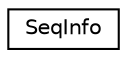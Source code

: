 digraph "Graphical Class Hierarchy"
{
  edge [fontname="Helvetica",fontsize="10",labelfontname="Helvetica",labelfontsize="10"];
  node [fontname="Helvetica",fontsize="10",shape=record];
  rankdir="LR";
  Node1 [label="SeqInfo",height=0.2,width=0.4,color="black", fillcolor="white", style="filled",URL="$structSeqInfo.html"];
}
